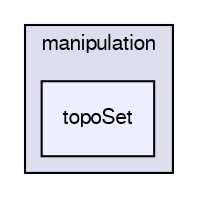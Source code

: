 digraph "applications/utilities/mesh/manipulation/topoSet" {
  bgcolor=transparent;
  compound=true
  node [ fontsize="10", fontname="FreeSans"];
  edge [ labelfontsize="10", labelfontname="FreeSans"];
  subgraph clusterdir_15449a1ef4a09517cc5e2efa6b11565e {
    graph [ bgcolor="#ddddee", pencolor="black", label="manipulation" fontname="FreeSans", fontsize="10", URL="dir_15449a1ef4a09517cc5e2efa6b11565e.html"]
  dir_2111b8ca08748a67a8a90d570e6e534c [shape=box, label="topoSet", style="filled", fillcolor="#eeeeff", pencolor="black", URL="dir_2111b8ca08748a67a8a90d570e6e534c.html"];
  }
}
